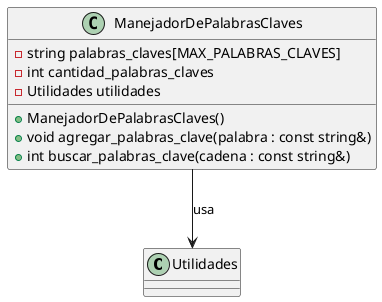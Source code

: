 @startuml
'https://plantuml.com/class-diagram

class Utilidades

class ManejadorDePalabrasClaves {
    - string palabras_claves[MAX_PALABRAS_CLAVES]
    - int cantidad_palabras_claves
    - Utilidades utilidades

    + ManejadorDePalabrasClaves()
    + void agregar_palabras_clave(palabra : const string&)
    + int buscar_palabras_clave(cadena : const string&)
}

' Relaciones
ManejadorDePalabrasClaves --> Utilidades : "usa"

@enduml